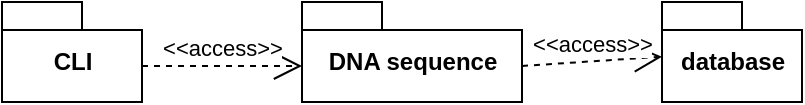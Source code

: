 <mxfile version="12.0.0" type="device" pages="1"><diagram id="B53zW0piLcKNJETvwRvi" name="Page-1"><mxGraphModel dx="1024" dy="547" grid="1" gridSize="10" guides="1" tooltips="1" connect="1" arrows="1" fold="1" page="1" pageScale="1" pageWidth="850" pageHeight="1100" math="0" shadow="0"><root><mxCell id="0"/><mxCell id="1" parent="0"/><mxCell id="sX34D5q1bTUPnkqRkrgh-1" value="CLI" style="shape=folder;fontStyle=1;spacingTop=10;tabWidth=40;tabHeight=14;tabPosition=left;html=1;" vertex="1" parent="1"><mxGeometry x="100" y="180" width="70" height="50" as="geometry"/></mxCell><mxCell id="sX34D5q1bTUPnkqRkrgh-2" value="DNA sequence" style="shape=folder;fontStyle=1;spacingTop=10;tabWidth=40;tabHeight=14;tabPosition=left;html=1;" vertex="1" parent="1"><mxGeometry x="250" y="180" width="110" height="50" as="geometry"/></mxCell><mxCell id="sX34D5q1bTUPnkqRkrgh-3" value="database" style="shape=folder;fontStyle=1;spacingTop=10;tabWidth=40;tabHeight=14;tabPosition=left;html=1;" vertex="1" parent="1"><mxGeometry x="430" y="180" width="70" height="50" as="geometry"/></mxCell><mxCell id="sX34D5q1bTUPnkqRkrgh-4" value="&amp;lt;&amp;lt;access&amp;gt;&amp;gt;" style="edgeStyle=none;html=1;endArrow=open;endSize=12;dashed=1;verticalAlign=bottom;entryX=0;entryY=0;entryDx=0;entryDy=32;entryPerimeter=0;exitX=0;exitY=0;exitDx=70;exitDy=32;exitPerimeter=0;" edge="1" parent="1" source="sX34D5q1bTUPnkqRkrgh-1" target="sX34D5q1bTUPnkqRkrgh-2"><mxGeometry width="160" relative="1" as="geometry"><mxPoint x="100" y="250" as="sourcePoint"/><mxPoint x="260" y="250" as="targetPoint"/></mxGeometry></mxCell><mxCell id="sX34D5q1bTUPnkqRkrgh-5" value="&amp;lt;&amp;lt;access&amp;gt;&amp;gt;" style="edgeStyle=none;html=1;endArrow=open;endSize=12;dashed=1;verticalAlign=bottom;exitX=0;exitY=0;exitDx=110;exitDy=32;exitPerimeter=0;" edge="1" parent="1" source="sX34D5q1bTUPnkqRkrgh-2" target="sX34D5q1bTUPnkqRkrgh-3"><mxGeometry width="160" relative="1" as="geometry"><mxPoint x="100" y="250" as="sourcePoint"/><mxPoint x="260" y="250" as="targetPoint"/></mxGeometry></mxCell></root></mxGraphModel></diagram></mxfile>